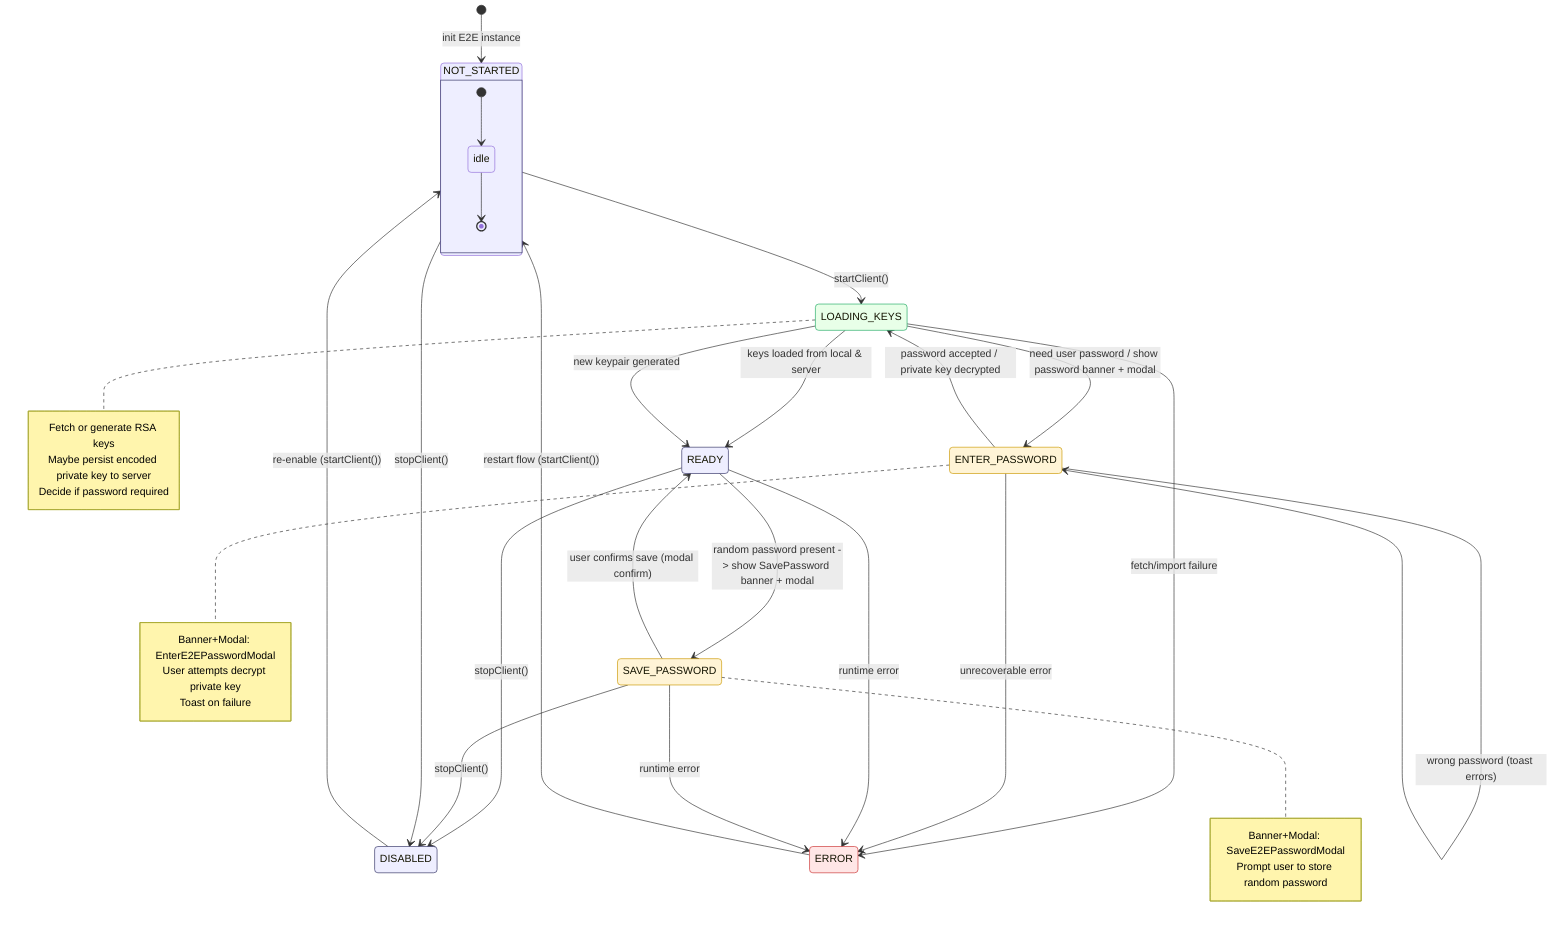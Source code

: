 stateDiagram-v2
    direction TB

    %% State styling definitions
    classDef normal fill:#eef,stroke:#336,stroke-width:1px
    classDef action fill:#e8ffe8,stroke:#2a6,stroke-width:1px
    classDef warning fill:#fff4d6,stroke:#c90,stroke-width:1px
    classDef error fill:#ffe6e6,stroke:#c33,stroke-width:1px

    %% Flow start
    [*] --> NOT_STARTED: init E2E instance

    %% Start / stop
    NOT_STARTED --> LOADING_KEYS: startClient()
    NOT_STARTED --> DISABLED: stopClient()

    %% Loading phase
    LOADING_KEYS --> ENTER_PASSWORD: need user password / show password banner + modal
    LOADING_KEYS --> READY: keys loaded from local & server
    LOADING_KEYS --> READY: new keypair generated
    LOADING_KEYS --> ERROR: fetch/import failure

    %% Password entry loop
    ENTER_PASSWORD --> LOADING_KEYS: password accepted / private key decrypted
    ENTER_PASSWORD --> ENTER_PASSWORD: wrong password (toast errors)
    ENTER_PASSWORD --> ERROR: unrecoverable error

    %% Ready & save password banner
    READY --> SAVE_PASSWORD: random password present -> show SavePassword banner + modal
    SAVE_PASSWORD --> READY: user confirms save (modal confirm)

    %% Disable
    READY --> DISABLED: stopClient()
    SAVE_PASSWORD --> DISABLED: stopClient()

    %% Runtime errors
    READY --> ERROR: runtime error
    SAVE_PASSWORD --> ERROR: runtime error

    %% Recovery paths
    ERROR --> NOT_STARTED: restart flow (startClient())
    DISABLED --> NOT_STARTED: re-enable (startClient())

    %% Composite example (minimal placeholder) for NOT_STARTED internal idle
    state NOT_STARTED {
        [*] --> idle
        idle --> [*]
    }

    %% Notes for key phases
    note right of LOADING_KEYS
        Fetch or generate RSA keys
        Maybe persist encoded private key to server
        Decide if password required
    end note

    note right of ENTER_PASSWORD
        Banner+Modal: EnterE2EPasswordModal
        User attempts decrypt private key
        Toast on failure
    end note

    note right of SAVE_PASSWORD
        Banner+Modal: SaveE2EPasswordModal
        Prompt user to store random password
    end note

    %% Class assignments
    class NOT_STARTED,READY,DISABLED normal
    class LOADING_KEYS action
    class ENTER_PASSWORD,SAVE_PASSWORD warning
    class ERROR error